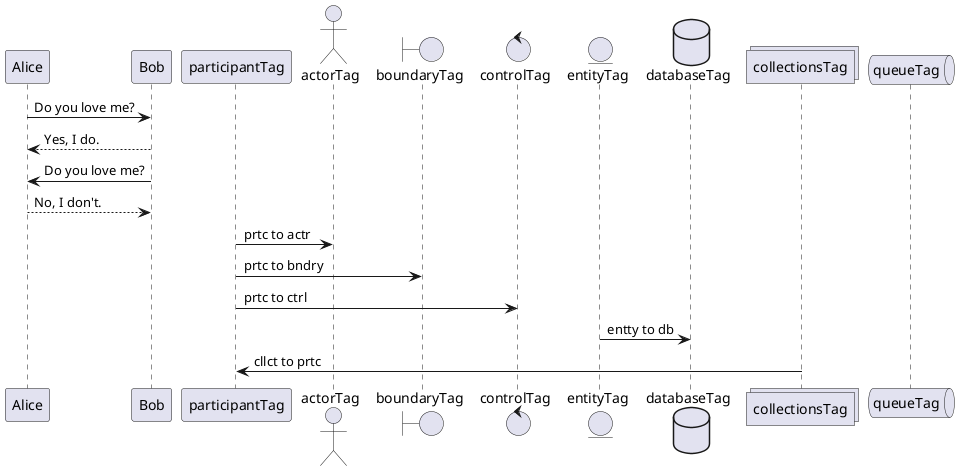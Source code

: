 @startuml sequence-diagram
Alice -> Bob: Do you love me?
Bob --> Alice: Yes, I do.

Alice <- Bob: Do you love me?
Bob <-- Alice: No, I don't.

participant participantTag as prtc
actor actorTag as actr
boundary boundaryTag as bndry
control controlTag as ctrl
entity entityTag as entty
database databaseTag as db
collections collectionsTag as cllct
queue queueTag as q

prtc -> actr: prtc to actr
prtc -> bndry: prtc to bndry
prtc -> ctrl: prtc to ctrl
entty -> db: entty to db
cllct -> prtc: cllct to prtc

@enduml